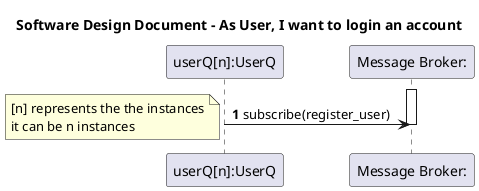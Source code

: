 @startuml
'autocomplete on
autonumber

title Software Design Document - As User, I want to login an account

participant "userQ[n]:UserQ" as UQ
participant "Message Broker:" as mb

activate mb
UQ -> mb : subscribe(register_user)
deactivate mb

note left
[n] represents the the instances
it can be n instances
end note

@enduml
